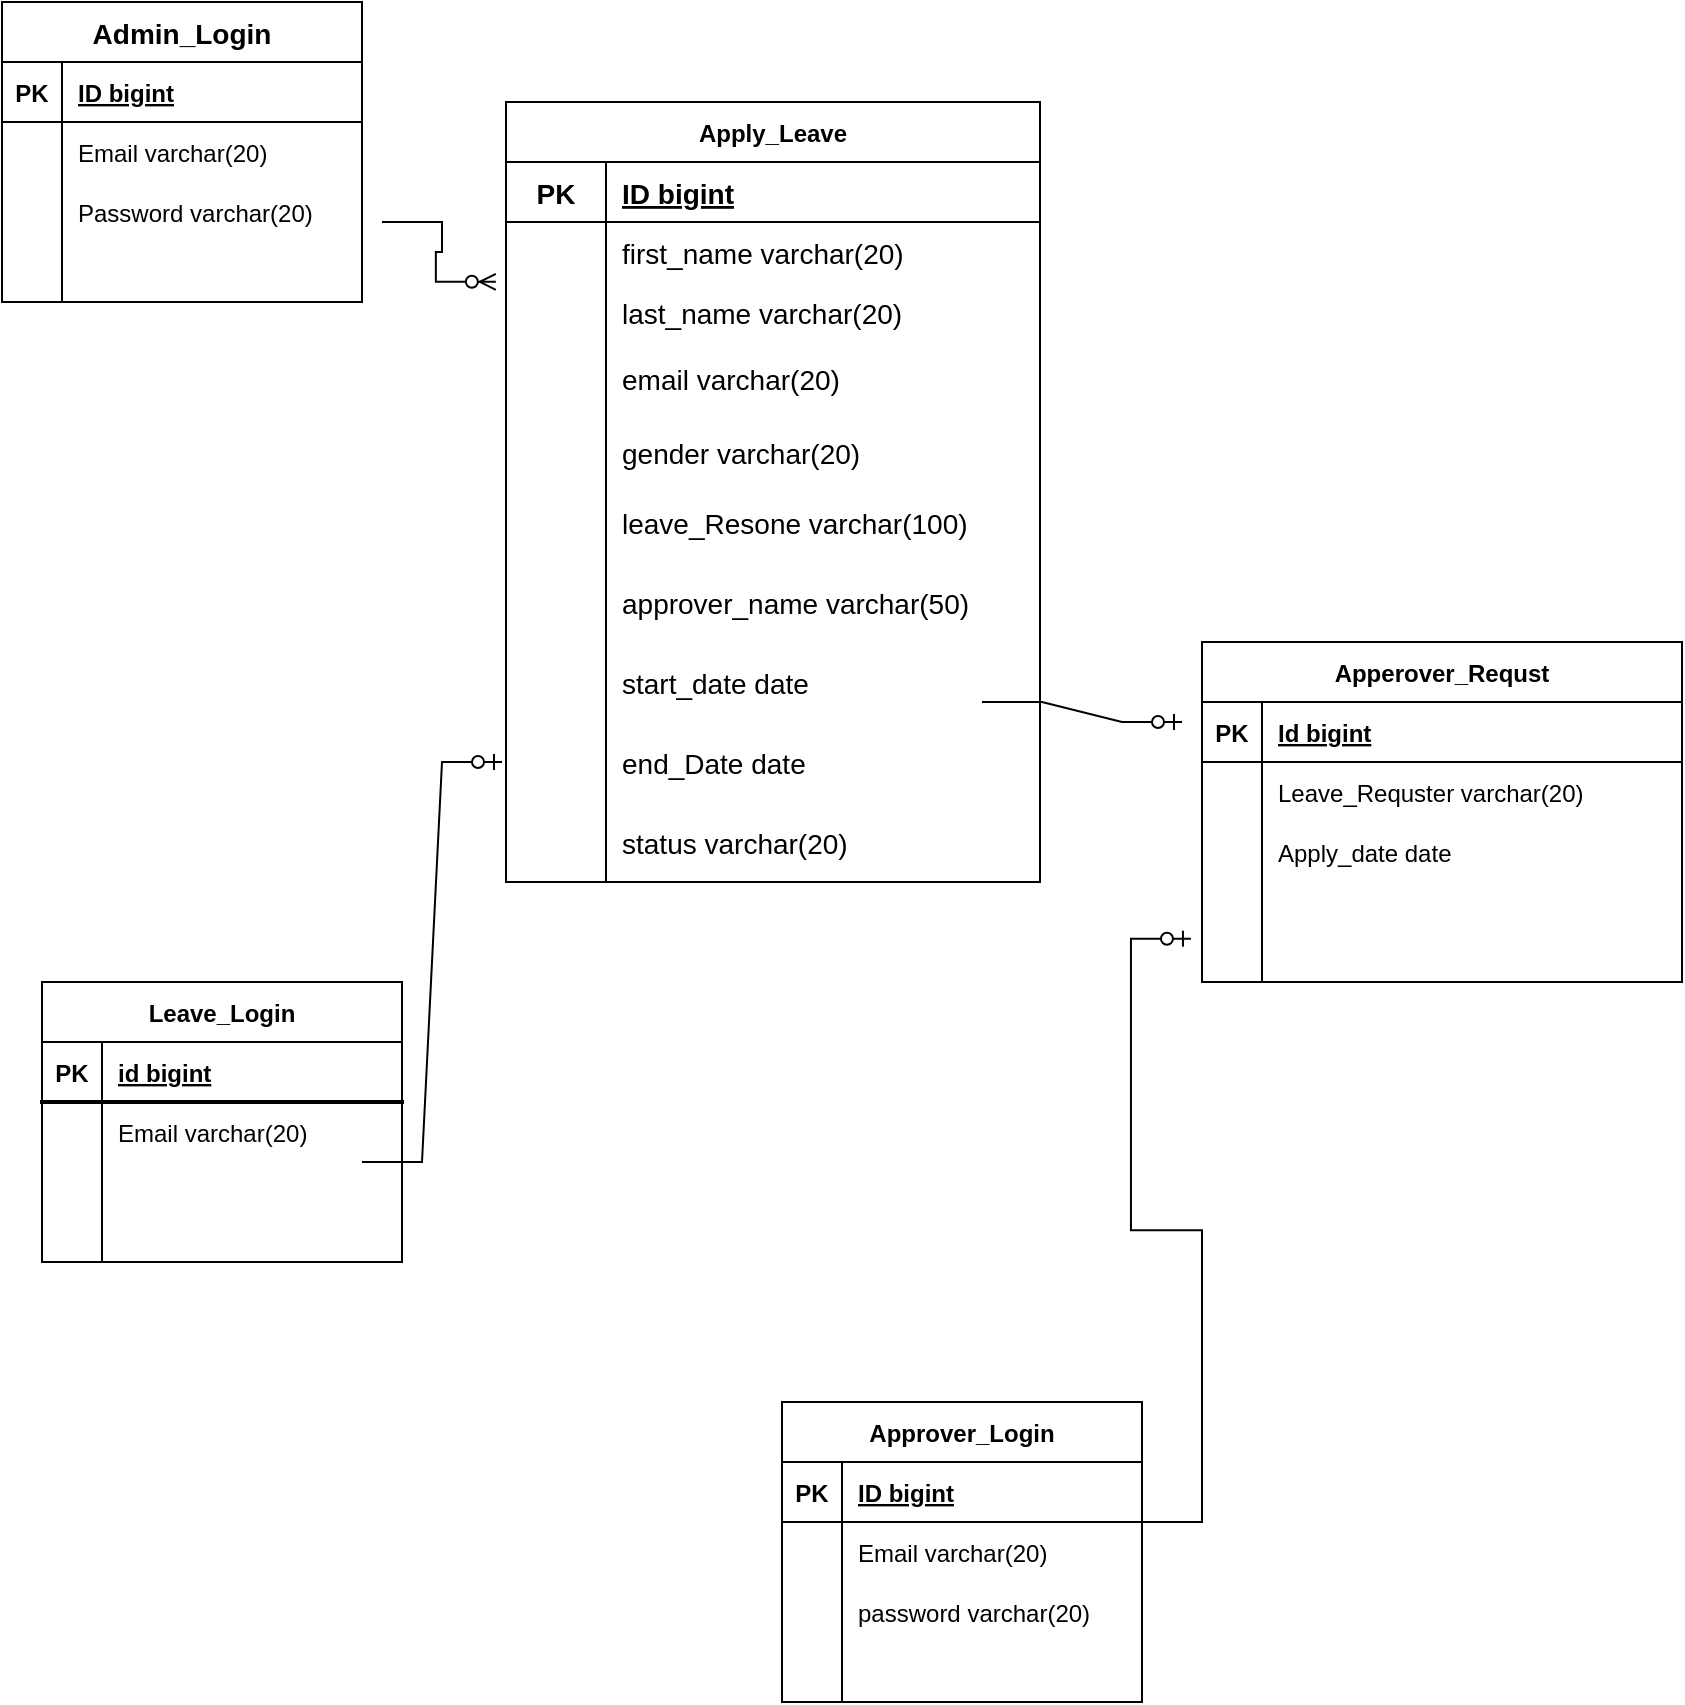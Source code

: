 <mxfile version="17.5.0" type="github">
  <diagram id="R2lEEEUBdFMjLlhIrx00" name="Page-1">
    <mxGraphModel dx="860" dy="558" grid="1" gridSize="10" guides="1" tooltips="1" connect="1" arrows="1" fold="1" page="1" pageScale="1" pageWidth="850" pageHeight="1100" math="0" shadow="0" extFonts="Permanent Marker^https://fonts.googleapis.com/css?family=Permanent+Marker">
      <root>
        <mxCell id="0" />
        <mxCell id="1" parent="0" />
        <mxCell id="yrxgqZeItxfEpFc_CN-Y-8" value="Admin_Login" style="shape=table;startSize=30;container=1;collapsible=1;childLayout=tableLayout;fixedRows=1;rowLines=0;fontStyle=1;align=center;resizeLast=1;labelBorderColor=none;fontSize=14;" vertex="1" parent="1">
          <mxGeometry x="40" y="40" width="180" height="150" as="geometry" />
        </mxCell>
        <mxCell id="yrxgqZeItxfEpFc_CN-Y-9" value="" style="shape=tableRow;horizontal=0;startSize=0;swimlaneHead=0;swimlaneBody=0;fillColor=none;collapsible=0;dropTarget=0;points=[[0,0.5],[1,0.5]];portConstraint=eastwest;top=0;left=0;right=0;bottom=1;labelBorderColor=none;" vertex="1" parent="yrxgqZeItxfEpFc_CN-Y-8">
          <mxGeometry y="30" width="180" height="30" as="geometry" />
        </mxCell>
        <mxCell id="yrxgqZeItxfEpFc_CN-Y-10" value="PK" style="shape=partialRectangle;connectable=0;fillColor=none;top=0;left=0;bottom=0;right=0;fontStyle=1;overflow=hidden;labelBorderColor=none;" vertex="1" parent="yrxgqZeItxfEpFc_CN-Y-9">
          <mxGeometry width="30" height="30" as="geometry">
            <mxRectangle width="30" height="30" as="alternateBounds" />
          </mxGeometry>
        </mxCell>
        <mxCell id="yrxgqZeItxfEpFc_CN-Y-11" value="ID bigint" style="shape=partialRectangle;connectable=0;fillColor=none;top=0;left=0;bottom=0;right=0;align=left;spacingLeft=6;fontStyle=5;overflow=hidden;labelBorderColor=none;" vertex="1" parent="yrxgqZeItxfEpFc_CN-Y-9">
          <mxGeometry x="30" width="150" height="30" as="geometry">
            <mxRectangle width="150" height="30" as="alternateBounds" />
          </mxGeometry>
        </mxCell>
        <mxCell id="yrxgqZeItxfEpFc_CN-Y-12" value="" style="shape=tableRow;horizontal=0;startSize=0;swimlaneHead=0;swimlaneBody=0;fillColor=none;collapsible=0;dropTarget=0;points=[[0,0.5],[1,0.5]];portConstraint=eastwest;top=0;left=0;right=0;bottom=0;labelBorderColor=none;" vertex="1" parent="yrxgqZeItxfEpFc_CN-Y-8">
          <mxGeometry y="60" width="180" height="30" as="geometry" />
        </mxCell>
        <mxCell id="yrxgqZeItxfEpFc_CN-Y-13" value="" style="shape=partialRectangle;connectable=0;fillColor=none;top=0;left=0;bottom=0;right=0;editable=1;overflow=hidden;labelBorderColor=none;" vertex="1" parent="yrxgqZeItxfEpFc_CN-Y-12">
          <mxGeometry width="30" height="30" as="geometry">
            <mxRectangle width="30" height="30" as="alternateBounds" />
          </mxGeometry>
        </mxCell>
        <mxCell id="yrxgqZeItxfEpFc_CN-Y-14" value="Email varchar(20)" style="shape=partialRectangle;connectable=0;fillColor=none;top=0;left=0;bottom=0;right=0;align=left;spacingLeft=6;overflow=hidden;labelBorderColor=none;" vertex="1" parent="yrxgqZeItxfEpFc_CN-Y-12">
          <mxGeometry x="30" width="150" height="30" as="geometry">
            <mxRectangle width="150" height="30" as="alternateBounds" />
          </mxGeometry>
        </mxCell>
        <mxCell id="yrxgqZeItxfEpFc_CN-Y-15" value="" style="shape=tableRow;horizontal=0;startSize=0;swimlaneHead=0;swimlaneBody=0;fillColor=none;collapsible=0;dropTarget=0;points=[[0,0.5],[1,0.5]];portConstraint=eastwest;top=0;left=0;right=0;bottom=0;labelBorderColor=none;" vertex="1" parent="yrxgqZeItxfEpFc_CN-Y-8">
          <mxGeometry y="90" width="180" height="30" as="geometry" />
        </mxCell>
        <mxCell id="yrxgqZeItxfEpFc_CN-Y-16" value="" style="shape=partialRectangle;connectable=0;fillColor=none;top=0;left=0;bottom=0;right=0;editable=1;overflow=hidden;labelBorderColor=none;" vertex="1" parent="yrxgqZeItxfEpFc_CN-Y-15">
          <mxGeometry width="30" height="30" as="geometry">
            <mxRectangle width="30" height="30" as="alternateBounds" />
          </mxGeometry>
        </mxCell>
        <mxCell id="yrxgqZeItxfEpFc_CN-Y-17" value="Password varchar(20)" style="shape=partialRectangle;connectable=0;fillColor=none;top=0;left=0;bottom=0;right=0;align=left;spacingLeft=6;overflow=hidden;labelBorderColor=none;" vertex="1" parent="yrxgqZeItxfEpFc_CN-Y-15">
          <mxGeometry x="30" width="150" height="30" as="geometry">
            <mxRectangle width="150" height="30" as="alternateBounds" />
          </mxGeometry>
        </mxCell>
        <mxCell id="yrxgqZeItxfEpFc_CN-Y-18" value="" style="shape=tableRow;horizontal=0;startSize=0;swimlaneHead=0;swimlaneBody=0;fillColor=none;collapsible=0;dropTarget=0;points=[[0,0.5],[1,0.5]];portConstraint=eastwest;top=0;left=0;right=0;bottom=0;labelBorderColor=none;" vertex="1" parent="yrxgqZeItxfEpFc_CN-Y-8">
          <mxGeometry y="120" width="180" height="30" as="geometry" />
        </mxCell>
        <mxCell id="yrxgqZeItxfEpFc_CN-Y-19" value="" style="shape=partialRectangle;connectable=0;fillColor=none;top=0;left=0;bottom=0;right=0;editable=1;overflow=hidden;labelBorderColor=none;" vertex="1" parent="yrxgqZeItxfEpFc_CN-Y-18">
          <mxGeometry width="30" height="30" as="geometry">
            <mxRectangle width="30" height="30" as="alternateBounds" />
          </mxGeometry>
        </mxCell>
        <mxCell id="yrxgqZeItxfEpFc_CN-Y-20" value="" style="shape=partialRectangle;connectable=0;fillColor=none;top=0;left=0;bottom=0;right=0;align=left;spacingLeft=6;overflow=hidden;labelBorderColor=none;" vertex="1" parent="yrxgqZeItxfEpFc_CN-Y-18">
          <mxGeometry x="30" width="150" height="30" as="geometry">
            <mxRectangle width="150" height="30" as="alternateBounds" />
          </mxGeometry>
        </mxCell>
        <mxCell id="yrxgqZeItxfEpFc_CN-Y-21" value="Apply_Leave" style="shape=table;startSize=30;container=1;collapsible=1;childLayout=tableLayout;fixedRows=1;rowLines=0;fontStyle=1;align=center;resizeLast=1;labelBorderColor=none;fontSize=12;fillColor=none;" vertex="1" parent="1">
          <mxGeometry x="292" y="90" width="267" height="390" as="geometry" />
        </mxCell>
        <mxCell id="yrxgqZeItxfEpFc_CN-Y-22" value="" style="shape=tableRow;horizontal=0;startSize=0;swimlaneHead=0;swimlaneBody=0;fillColor=none;collapsible=0;dropTarget=0;points=[[0,0.5],[1,0.5]];portConstraint=eastwest;top=0;left=0;right=0;bottom=1;labelBorderColor=none;fontSize=14;" vertex="1" parent="yrxgqZeItxfEpFc_CN-Y-21">
          <mxGeometry y="30" width="267" height="30" as="geometry" />
        </mxCell>
        <mxCell id="yrxgqZeItxfEpFc_CN-Y-23" value="PK" style="shape=partialRectangle;connectable=0;fillColor=none;top=0;left=0;bottom=0;right=0;fontStyle=1;overflow=hidden;labelBorderColor=none;fontSize=14;" vertex="1" parent="yrxgqZeItxfEpFc_CN-Y-22">
          <mxGeometry width="50" height="30" as="geometry">
            <mxRectangle width="50" height="30" as="alternateBounds" />
          </mxGeometry>
        </mxCell>
        <mxCell id="yrxgqZeItxfEpFc_CN-Y-24" value="ID bigint" style="shape=partialRectangle;connectable=0;fillColor=none;top=0;left=0;bottom=0;right=0;align=left;spacingLeft=6;fontStyle=5;overflow=hidden;labelBorderColor=none;fontSize=14;" vertex="1" parent="yrxgqZeItxfEpFc_CN-Y-22">
          <mxGeometry x="50" width="217" height="30" as="geometry">
            <mxRectangle width="217" height="30" as="alternateBounds" />
          </mxGeometry>
        </mxCell>
        <mxCell id="yrxgqZeItxfEpFc_CN-Y-25" value="" style="shape=tableRow;horizontal=0;startSize=0;swimlaneHead=0;swimlaneBody=0;fillColor=none;collapsible=0;dropTarget=0;points=[[0,0.5],[1,0.5]];portConstraint=eastwest;top=0;left=0;right=0;bottom=0;labelBorderColor=none;fontSize=14;" vertex="1" parent="yrxgqZeItxfEpFc_CN-Y-21">
          <mxGeometry y="60" width="267" height="30" as="geometry" />
        </mxCell>
        <mxCell id="yrxgqZeItxfEpFc_CN-Y-26" value="" style="shape=partialRectangle;connectable=0;fillColor=none;top=0;left=0;bottom=0;right=0;editable=1;overflow=hidden;labelBorderColor=none;fontSize=14;" vertex="1" parent="yrxgqZeItxfEpFc_CN-Y-25">
          <mxGeometry width="50" height="30" as="geometry">
            <mxRectangle width="50" height="30" as="alternateBounds" />
          </mxGeometry>
        </mxCell>
        <mxCell id="yrxgqZeItxfEpFc_CN-Y-27" value="first_name varchar(20)" style="shape=partialRectangle;connectable=0;fillColor=none;top=0;left=0;bottom=0;right=0;align=left;spacingLeft=6;overflow=hidden;labelBorderColor=none;fontSize=14;" vertex="1" parent="yrxgqZeItxfEpFc_CN-Y-25">
          <mxGeometry x="50" width="217" height="30" as="geometry">
            <mxRectangle width="217" height="30" as="alternateBounds" />
          </mxGeometry>
        </mxCell>
        <mxCell id="yrxgqZeItxfEpFc_CN-Y-28" value="" style="shape=tableRow;horizontal=0;startSize=0;swimlaneHead=0;swimlaneBody=0;fillColor=none;collapsible=0;dropTarget=0;points=[[0,0.5],[1,0.5]];portConstraint=eastwest;top=0;left=0;right=0;bottom=0;labelBorderColor=none;fontSize=14;" vertex="1" parent="yrxgqZeItxfEpFc_CN-Y-21">
          <mxGeometry y="90" width="267" height="30" as="geometry" />
        </mxCell>
        <mxCell id="yrxgqZeItxfEpFc_CN-Y-29" value="" style="shape=partialRectangle;connectable=0;fillColor=none;top=0;left=0;bottom=0;right=0;editable=1;overflow=hidden;labelBorderColor=none;fontSize=14;" vertex="1" parent="yrxgqZeItxfEpFc_CN-Y-28">
          <mxGeometry width="50" height="30" as="geometry">
            <mxRectangle width="50" height="30" as="alternateBounds" />
          </mxGeometry>
        </mxCell>
        <mxCell id="yrxgqZeItxfEpFc_CN-Y-30" value="last_name varchar(20)" style="shape=partialRectangle;connectable=0;fillColor=none;top=0;left=0;bottom=0;right=0;align=left;spacingLeft=6;overflow=hidden;labelBorderColor=none;fontSize=14;" vertex="1" parent="yrxgqZeItxfEpFc_CN-Y-28">
          <mxGeometry x="50" width="217" height="30" as="geometry">
            <mxRectangle width="217" height="30" as="alternateBounds" />
          </mxGeometry>
        </mxCell>
        <mxCell id="yrxgqZeItxfEpFc_CN-Y-31" value="" style="shape=tableRow;horizontal=0;startSize=0;swimlaneHead=0;swimlaneBody=0;fillColor=none;collapsible=0;dropTarget=0;points=[[0,0.5],[1,0.5]];portConstraint=eastwest;top=0;left=0;right=0;bottom=0;labelBorderColor=none;fontSize=14;" vertex="1" parent="yrxgqZeItxfEpFc_CN-Y-21">
          <mxGeometry y="120" width="267" height="40" as="geometry" />
        </mxCell>
        <mxCell id="yrxgqZeItxfEpFc_CN-Y-32" value="" style="shape=partialRectangle;connectable=0;fillColor=none;top=0;left=0;bottom=0;right=0;editable=1;overflow=hidden;labelBorderColor=none;fontSize=14;" vertex="1" parent="yrxgqZeItxfEpFc_CN-Y-31">
          <mxGeometry width="50" height="40" as="geometry">
            <mxRectangle width="50" height="40" as="alternateBounds" />
          </mxGeometry>
        </mxCell>
        <mxCell id="yrxgqZeItxfEpFc_CN-Y-33" value="email varchar(20)&#xa;" style="shape=partialRectangle;connectable=0;fillColor=none;top=0;left=0;bottom=0;right=0;align=left;spacingLeft=6;overflow=hidden;labelBorderColor=none;fontSize=14;flipH=0;flipV=1;spacingTop=9;" vertex="1" parent="yrxgqZeItxfEpFc_CN-Y-31">
          <mxGeometry x="50" width="217" height="40" as="geometry">
            <mxRectangle width="217" height="40" as="alternateBounds" />
          </mxGeometry>
        </mxCell>
        <mxCell id="yrxgqZeItxfEpFc_CN-Y-62" value="" style="shape=tableRow;horizontal=0;startSize=0;swimlaneHead=0;swimlaneBody=0;fillColor=none;collapsible=0;dropTarget=0;points=[[0,0.5],[1,0.5]];portConstraint=eastwest;top=0;left=0;right=0;bottom=0;labelBorderColor=none;fontSize=14;" vertex="1" parent="yrxgqZeItxfEpFc_CN-Y-21">
          <mxGeometry y="160" width="267" height="30" as="geometry" />
        </mxCell>
        <mxCell id="yrxgqZeItxfEpFc_CN-Y-63" value="" style="shape=partialRectangle;connectable=0;fillColor=none;top=0;left=0;bottom=0;right=0;editable=1;overflow=hidden;labelBorderColor=none;fontSize=14;" vertex="1" parent="yrxgqZeItxfEpFc_CN-Y-62">
          <mxGeometry width="50" height="30" as="geometry">
            <mxRectangle width="50" height="30" as="alternateBounds" />
          </mxGeometry>
        </mxCell>
        <mxCell id="yrxgqZeItxfEpFc_CN-Y-64" value="gender varchar(20)" style="shape=partialRectangle;connectable=0;fillColor=none;top=0;left=0;bottom=0;right=0;align=left;spacingLeft=6;overflow=hidden;labelBorderColor=none;fontSize=14;flipH=0;flipV=1;" vertex="1" parent="yrxgqZeItxfEpFc_CN-Y-62">
          <mxGeometry x="50" width="217" height="30" as="geometry">
            <mxRectangle width="217" height="30" as="alternateBounds" />
          </mxGeometry>
        </mxCell>
        <mxCell id="yrxgqZeItxfEpFc_CN-Y-65" value="" style="shape=tableRow;horizontal=0;startSize=0;swimlaneHead=0;swimlaneBody=0;fillColor=none;collapsible=0;dropTarget=0;points=[[0,0.5],[1,0.5]];portConstraint=eastwest;top=0;left=0;right=0;bottom=0;labelBorderColor=none;fontSize=14;" vertex="1" parent="yrxgqZeItxfEpFc_CN-Y-21">
          <mxGeometry y="190" width="267" height="40" as="geometry" />
        </mxCell>
        <mxCell id="yrxgqZeItxfEpFc_CN-Y-66" value="" style="shape=partialRectangle;connectable=0;fillColor=none;top=0;left=0;bottom=0;right=0;editable=1;overflow=hidden;labelBorderColor=none;fontSize=14;" vertex="1" parent="yrxgqZeItxfEpFc_CN-Y-65">
          <mxGeometry width="50" height="40" as="geometry">
            <mxRectangle width="50" height="40" as="alternateBounds" />
          </mxGeometry>
        </mxCell>
        <mxCell id="yrxgqZeItxfEpFc_CN-Y-67" value="leave_Resone varchar(100)" style="shape=partialRectangle;connectable=0;fillColor=none;top=0;left=0;bottom=0;right=0;align=left;spacingLeft=6;overflow=hidden;labelBorderColor=none;fontSize=14;flipH=0;flipV=1;" vertex="1" parent="yrxgqZeItxfEpFc_CN-Y-65">
          <mxGeometry x="50" width="217" height="40" as="geometry">
            <mxRectangle width="217" height="40" as="alternateBounds" />
          </mxGeometry>
        </mxCell>
        <mxCell id="yrxgqZeItxfEpFc_CN-Y-68" value="" style="shape=tableRow;horizontal=0;startSize=0;swimlaneHead=0;swimlaneBody=0;fillColor=none;collapsible=0;dropTarget=0;points=[[0,0.5],[1,0.5]];portConstraint=eastwest;top=0;left=0;right=0;bottom=0;labelBorderColor=none;fontSize=14;" vertex="1" parent="yrxgqZeItxfEpFc_CN-Y-21">
          <mxGeometry y="230" width="267" height="40" as="geometry" />
        </mxCell>
        <mxCell id="yrxgqZeItxfEpFc_CN-Y-69" value="" style="shape=partialRectangle;connectable=0;fillColor=none;top=0;left=0;bottom=0;right=0;editable=1;overflow=hidden;labelBorderColor=none;fontSize=14;" vertex="1" parent="yrxgqZeItxfEpFc_CN-Y-68">
          <mxGeometry width="50" height="40" as="geometry">
            <mxRectangle width="50" height="40" as="alternateBounds" />
          </mxGeometry>
        </mxCell>
        <mxCell id="yrxgqZeItxfEpFc_CN-Y-70" value="approver_name varchar(50)" style="shape=partialRectangle;connectable=0;fillColor=none;top=0;left=0;bottom=0;right=0;align=left;spacingLeft=6;overflow=hidden;labelBorderColor=none;fontSize=14;flipH=0;flipV=1;" vertex="1" parent="yrxgqZeItxfEpFc_CN-Y-68">
          <mxGeometry x="50" width="217" height="40" as="geometry">
            <mxRectangle width="217" height="40" as="alternateBounds" />
          </mxGeometry>
        </mxCell>
        <mxCell id="yrxgqZeItxfEpFc_CN-Y-71" value="" style="shape=tableRow;horizontal=0;startSize=0;swimlaneHead=0;swimlaneBody=0;fillColor=none;collapsible=0;dropTarget=0;points=[[0,0.5],[1,0.5]];portConstraint=eastwest;top=0;left=0;right=0;bottom=0;labelBorderColor=none;fontSize=14;" vertex="1" parent="yrxgqZeItxfEpFc_CN-Y-21">
          <mxGeometry y="270" width="267" height="40" as="geometry" />
        </mxCell>
        <mxCell id="yrxgqZeItxfEpFc_CN-Y-72" value="" style="shape=partialRectangle;connectable=0;fillColor=none;top=0;left=0;bottom=0;right=0;editable=1;overflow=hidden;labelBorderColor=none;fontSize=14;" vertex="1" parent="yrxgqZeItxfEpFc_CN-Y-71">
          <mxGeometry width="50" height="40" as="geometry">
            <mxRectangle width="50" height="40" as="alternateBounds" />
          </mxGeometry>
        </mxCell>
        <mxCell id="yrxgqZeItxfEpFc_CN-Y-73" value=" start_date date" style="shape=partialRectangle;connectable=0;fillColor=none;top=0;left=0;bottom=0;right=0;align=left;spacingLeft=6;overflow=hidden;labelBorderColor=none;fontSize=14;flipH=0;flipV=1;" vertex="1" parent="yrxgqZeItxfEpFc_CN-Y-71">
          <mxGeometry x="50" width="217" height="40" as="geometry">
            <mxRectangle width="217" height="40" as="alternateBounds" />
          </mxGeometry>
        </mxCell>
        <mxCell id="yrxgqZeItxfEpFc_CN-Y-74" value="" style="shape=tableRow;horizontal=0;startSize=0;swimlaneHead=0;swimlaneBody=0;fillColor=none;collapsible=0;dropTarget=0;points=[[0,0.5],[1,0.5]];portConstraint=eastwest;top=0;left=0;right=0;bottom=0;labelBorderColor=none;fontSize=14;" vertex="1" parent="yrxgqZeItxfEpFc_CN-Y-21">
          <mxGeometry y="310" width="267" height="40" as="geometry" />
        </mxCell>
        <mxCell id="yrxgqZeItxfEpFc_CN-Y-75" value="" style="shape=partialRectangle;connectable=0;fillColor=none;top=0;left=0;bottom=0;right=0;editable=1;overflow=hidden;labelBorderColor=none;fontSize=14;" vertex="1" parent="yrxgqZeItxfEpFc_CN-Y-74">
          <mxGeometry width="50" height="40" as="geometry">
            <mxRectangle width="50" height="40" as="alternateBounds" />
          </mxGeometry>
        </mxCell>
        <mxCell id="yrxgqZeItxfEpFc_CN-Y-76" value="end_Date date" style="shape=partialRectangle;connectable=0;fillColor=none;top=0;left=0;bottom=0;right=0;align=left;spacingLeft=6;overflow=hidden;labelBorderColor=none;fontSize=14;flipH=0;flipV=1;" vertex="1" parent="yrxgqZeItxfEpFc_CN-Y-74">
          <mxGeometry x="50" width="217" height="40" as="geometry">
            <mxRectangle width="217" height="40" as="alternateBounds" />
          </mxGeometry>
        </mxCell>
        <mxCell id="yrxgqZeItxfEpFc_CN-Y-77" value="" style="shape=tableRow;horizontal=0;startSize=0;swimlaneHead=0;swimlaneBody=0;fillColor=none;collapsible=0;dropTarget=0;points=[[0,0.5],[1,0.5]];portConstraint=eastwest;top=0;left=0;right=0;bottom=0;labelBorderColor=none;fontSize=14;" vertex="1" parent="yrxgqZeItxfEpFc_CN-Y-21">
          <mxGeometry y="350" width="267" height="40" as="geometry" />
        </mxCell>
        <mxCell id="yrxgqZeItxfEpFc_CN-Y-78" value="" style="shape=partialRectangle;connectable=0;fillColor=none;top=0;left=0;bottom=0;right=0;editable=1;overflow=hidden;labelBorderColor=none;fontSize=14;" vertex="1" parent="yrxgqZeItxfEpFc_CN-Y-77">
          <mxGeometry width="50" height="40" as="geometry">
            <mxRectangle width="50" height="40" as="alternateBounds" />
          </mxGeometry>
        </mxCell>
        <mxCell id="yrxgqZeItxfEpFc_CN-Y-79" value="status varchar(20)" style="shape=partialRectangle;connectable=0;fillColor=none;top=0;left=0;bottom=0;right=0;align=left;spacingLeft=6;overflow=hidden;labelBorderColor=none;fontSize=14;flipH=0;flipV=1;" vertex="1" parent="yrxgqZeItxfEpFc_CN-Y-77">
          <mxGeometry x="50" width="217" height="40" as="geometry">
            <mxRectangle width="217" height="40" as="alternateBounds" />
          </mxGeometry>
        </mxCell>
        <mxCell id="yrxgqZeItxfEpFc_CN-Y-40" value="" style="edgeStyle=entityRelationEdgeStyle;fontSize=12;html=1;endArrow=ERzeroToMany;endFill=1;rounded=0;entryX=-0.019;entryY=-0.003;entryDx=0;entryDy=0;entryPerimeter=0;" edge="1" parent="1" target="yrxgqZeItxfEpFc_CN-Y-28">
          <mxGeometry width="100" height="100" relative="1" as="geometry">
            <mxPoint x="230" y="150" as="sourcePoint" />
            <mxPoint x="330" y="50" as="targetPoint" />
          </mxGeometry>
        </mxCell>
        <mxCell id="yrxgqZeItxfEpFc_CN-Y-42" value="" style="shape=tableRow;horizontal=0;startSize=0;swimlaneHead=0;swimlaneBody=0;fillColor=none;collapsible=0;dropTarget=0;points=[[0,0.5],[1,0.5]];portConstraint=eastwest;top=0;left=0;right=0;bottom=0;labelBorderColor=none;fontSize=14;" vertex="1" parent="1">
          <mxGeometry x="380" y="210" width="203" height="30" as="geometry" />
        </mxCell>
        <mxCell id="yrxgqZeItxfEpFc_CN-Y-43" value="" style="shape=partialRectangle;connectable=0;fillColor=none;top=0;left=0;bottom=0;right=0;editable=1;overflow=hidden;labelBorderColor=none;fontSize=14;" vertex="1" parent="yrxgqZeItxfEpFc_CN-Y-42">
          <mxGeometry width="30" height="30" as="geometry">
            <mxRectangle width="30" height="30" as="alternateBounds" />
          </mxGeometry>
        </mxCell>
        <mxCell id="yrxgqZeItxfEpFc_CN-Y-80" value="Leave_Login" style="shape=table;startSize=30;container=1;collapsible=1;childLayout=tableLayout;fixedRows=1;rowLines=0;fontStyle=1;align=center;resizeLast=1;labelBorderColor=none;fontSize=12;strokeWidth=1;fillColor=none;" vertex="1" parent="1">
          <mxGeometry x="60" y="530" width="180" height="140" as="geometry" />
        </mxCell>
        <mxCell id="yrxgqZeItxfEpFc_CN-Y-81" value="" style="shape=tableRow;horizontal=0;startSize=0;swimlaneHead=0;swimlaneBody=0;fillColor=none;collapsible=0;dropTarget=0;points=[[0,0.5],[1,0.5]];portConstraint=eastwest;top=0;left=0;right=0;bottom=1;labelBorderColor=none;fontSize=12;strokeWidth=2;" vertex="1" parent="yrxgqZeItxfEpFc_CN-Y-80">
          <mxGeometry y="30" width="180" height="30" as="geometry" />
        </mxCell>
        <mxCell id="yrxgqZeItxfEpFc_CN-Y-82" value="PK" style="shape=partialRectangle;connectable=0;fillColor=none;top=0;left=0;bottom=0;right=0;fontStyle=1;overflow=hidden;labelBorderColor=none;fontSize=12;strokeWidth=2;" vertex="1" parent="yrxgqZeItxfEpFc_CN-Y-81">
          <mxGeometry width="30" height="30" as="geometry">
            <mxRectangle width="30" height="30" as="alternateBounds" />
          </mxGeometry>
        </mxCell>
        <mxCell id="yrxgqZeItxfEpFc_CN-Y-83" value="id bigint" style="shape=partialRectangle;connectable=0;fillColor=none;top=0;left=0;bottom=0;right=0;align=left;spacingLeft=6;fontStyle=5;overflow=hidden;labelBorderColor=none;fontSize=12;strokeWidth=2;" vertex="1" parent="yrxgqZeItxfEpFc_CN-Y-81">
          <mxGeometry x="30" width="150" height="30" as="geometry">
            <mxRectangle width="150" height="30" as="alternateBounds" />
          </mxGeometry>
        </mxCell>
        <mxCell id="yrxgqZeItxfEpFc_CN-Y-84" value="" style="shape=tableRow;horizontal=0;startSize=0;swimlaneHead=0;swimlaneBody=0;fillColor=none;collapsible=0;dropTarget=0;points=[[0,0.5],[1,0.5]];portConstraint=eastwest;top=0;left=0;right=0;bottom=0;labelBorderColor=none;fontSize=12;strokeWidth=2;" vertex="1" parent="yrxgqZeItxfEpFc_CN-Y-80">
          <mxGeometry y="60" width="180" height="30" as="geometry" />
        </mxCell>
        <mxCell id="yrxgqZeItxfEpFc_CN-Y-85" value="" style="shape=partialRectangle;connectable=0;fillColor=none;top=0;left=0;bottom=0;right=0;editable=1;overflow=hidden;labelBorderColor=none;fontSize=12;strokeWidth=2;" vertex="1" parent="yrxgqZeItxfEpFc_CN-Y-84">
          <mxGeometry width="30" height="30" as="geometry">
            <mxRectangle width="30" height="30" as="alternateBounds" />
          </mxGeometry>
        </mxCell>
        <mxCell id="yrxgqZeItxfEpFc_CN-Y-86" value="Email varchar(20)" style="shape=partialRectangle;connectable=0;fillColor=none;top=0;left=0;bottom=0;right=0;align=left;spacingLeft=6;overflow=hidden;labelBorderColor=none;fontSize=12;strokeWidth=2;" vertex="1" parent="yrxgqZeItxfEpFc_CN-Y-84">
          <mxGeometry x="30" width="150" height="30" as="geometry">
            <mxRectangle width="150" height="30" as="alternateBounds" />
          </mxGeometry>
        </mxCell>
        <mxCell id="yrxgqZeItxfEpFc_CN-Y-87" value="" style="shape=tableRow;horizontal=0;startSize=0;swimlaneHead=0;swimlaneBody=0;fillColor=none;collapsible=0;dropTarget=0;points=[[0,0.5],[1,0.5]];portConstraint=eastwest;top=0;left=0;right=0;bottom=0;labelBorderColor=none;fontSize=12;strokeWidth=2;" vertex="1" parent="yrxgqZeItxfEpFc_CN-Y-80">
          <mxGeometry y="90" width="180" height="30" as="geometry" />
        </mxCell>
        <mxCell id="yrxgqZeItxfEpFc_CN-Y-88" value="" style="shape=partialRectangle;connectable=0;fillColor=none;top=0;left=0;bottom=0;right=0;editable=1;overflow=hidden;labelBorderColor=none;fontSize=12;strokeWidth=2;" vertex="1" parent="yrxgqZeItxfEpFc_CN-Y-87">
          <mxGeometry width="30" height="30" as="geometry">
            <mxRectangle width="30" height="30" as="alternateBounds" />
          </mxGeometry>
        </mxCell>
        <mxCell id="yrxgqZeItxfEpFc_CN-Y-89" value="" style="shape=partialRectangle;connectable=0;fillColor=none;top=0;left=0;bottom=0;right=0;align=left;spacingLeft=6;overflow=hidden;labelBorderColor=none;fontSize=12;strokeWidth=2;" vertex="1" parent="yrxgqZeItxfEpFc_CN-Y-87">
          <mxGeometry x="30" width="150" height="30" as="geometry">
            <mxRectangle width="150" height="30" as="alternateBounds" />
          </mxGeometry>
        </mxCell>
        <mxCell id="yrxgqZeItxfEpFc_CN-Y-90" value="" style="shape=tableRow;horizontal=0;startSize=0;swimlaneHead=0;swimlaneBody=0;fillColor=none;collapsible=0;dropTarget=0;points=[[0,0.5],[1,0.5]];portConstraint=eastwest;top=0;left=0;right=0;bottom=0;labelBorderColor=none;fontSize=12;strokeWidth=2;" vertex="1" parent="yrxgqZeItxfEpFc_CN-Y-80">
          <mxGeometry y="120" width="180" height="20" as="geometry" />
        </mxCell>
        <mxCell id="yrxgqZeItxfEpFc_CN-Y-91" value="" style="shape=partialRectangle;connectable=0;fillColor=none;top=0;left=0;bottom=0;right=0;editable=1;overflow=hidden;labelBorderColor=none;fontSize=12;strokeWidth=2;" vertex="1" parent="yrxgqZeItxfEpFc_CN-Y-90">
          <mxGeometry width="30" height="20" as="geometry">
            <mxRectangle width="30" height="20" as="alternateBounds" />
          </mxGeometry>
        </mxCell>
        <mxCell id="yrxgqZeItxfEpFc_CN-Y-92" value="" style="shape=partialRectangle;connectable=0;fillColor=none;top=0;left=0;bottom=0;right=0;align=left;spacingLeft=6;overflow=hidden;labelBorderColor=none;fontSize=12;strokeWidth=2;" vertex="1" parent="yrxgqZeItxfEpFc_CN-Y-90">
          <mxGeometry x="30" width="150" height="20" as="geometry">
            <mxRectangle width="150" height="20" as="alternateBounds" />
          </mxGeometry>
        </mxCell>
        <mxCell id="yrxgqZeItxfEpFc_CN-Y-94" value="Apperover_Requst" style="shape=table;startSize=30;container=1;collapsible=1;childLayout=tableLayout;fixedRows=1;rowLines=0;fontStyle=1;align=center;resizeLast=1;labelBorderColor=none;fontSize=12;strokeWidth=1;fillColor=none;" vertex="1" parent="1">
          <mxGeometry x="640" y="360" width="240" height="170" as="geometry" />
        </mxCell>
        <mxCell id="yrxgqZeItxfEpFc_CN-Y-95" value="" style="shape=tableRow;horizontal=0;startSize=0;swimlaneHead=0;swimlaneBody=0;fillColor=none;collapsible=0;dropTarget=0;points=[[0,0.5],[1,0.5]];portConstraint=eastwest;top=0;left=0;right=0;bottom=1;labelBorderColor=none;fontSize=12;strokeWidth=1;" vertex="1" parent="yrxgqZeItxfEpFc_CN-Y-94">
          <mxGeometry y="30" width="240" height="30" as="geometry" />
        </mxCell>
        <mxCell id="yrxgqZeItxfEpFc_CN-Y-96" value="PK" style="shape=partialRectangle;connectable=0;fillColor=none;top=0;left=0;bottom=0;right=0;fontStyle=1;overflow=hidden;labelBorderColor=none;fontSize=12;strokeWidth=1;" vertex="1" parent="yrxgqZeItxfEpFc_CN-Y-95">
          <mxGeometry width="30" height="30" as="geometry">
            <mxRectangle width="30" height="30" as="alternateBounds" />
          </mxGeometry>
        </mxCell>
        <mxCell id="yrxgqZeItxfEpFc_CN-Y-97" value="Id bigint" style="shape=partialRectangle;connectable=0;fillColor=none;top=0;left=0;bottom=0;right=0;align=left;spacingLeft=6;fontStyle=5;overflow=hidden;labelBorderColor=none;fontSize=12;strokeWidth=1;" vertex="1" parent="yrxgqZeItxfEpFc_CN-Y-95">
          <mxGeometry x="30" width="210" height="30" as="geometry">
            <mxRectangle width="210" height="30" as="alternateBounds" />
          </mxGeometry>
        </mxCell>
        <mxCell id="yrxgqZeItxfEpFc_CN-Y-98" value="" style="shape=tableRow;horizontal=0;startSize=0;swimlaneHead=0;swimlaneBody=0;fillColor=none;collapsible=0;dropTarget=0;points=[[0,0.5],[1,0.5]];portConstraint=eastwest;top=0;left=0;right=0;bottom=0;labelBorderColor=none;fontSize=12;strokeWidth=1;" vertex="1" parent="yrxgqZeItxfEpFc_CN-Y-94">
          <mxGeometry y="60" width="240" height="30" as="geometry" />
        </mxCell>
        <mxCell id="yrxgqZeItxfEpFc_CN-Y-99" value="" style="shape=partialRectangle;connectable=0;fillColor=none;top=0;left=0;bottom=0;right=0;editable=1;overflow=hidden;labelBorderColor=none;fontSize=12;strokeWidth=1;" vertex="1" parent="yrxgqZeItxfEpFc_CN-Y-98">
          <mxGeometry width="30" height="30" as="geometry">
            <mxRectangle width="30" height="30" as="alternateBounds" />
          </mxGeometry>
        </mxCell>
        <mxCell id="yrxgqZeItxfEpFc_CN-Y-100" value="Leave_Requster varchar(20) " style="shape=partialRectangle;connectable=0;fillColor=none;top=0;left=0;bottom=0;right=0;align=left;spacingLeft=6;overflow=hidden;labelBorderColor=none;fontSize=12;strokeWidth=1;" vertex="1" parent="yrxgqZeItxfEpFc_CN-Y-98">
          <mxGeometry x="30" width="210" height="30" as="geometry">
            <mxRectangle width="210" height="30" as="alternateBounds" />
          </mxGeometry>
        </mxCell>
        <mxCell id="yrxgqZeItxfEpFc_CN-Y-107" value="" style="shape=tableRow;horizontal=0;startSize=0;swimlaneHead=0;swimlaneBody=0;fillColor=none;collapsible=0;dropTarget=0;points=[[0,0.5],[1,0.5]];portConstraint=eastwest;top=0;left=0;right=0;bottom=0;labelBorderColor=none;fontSize=12;strokeWidth=1;" vertex="1" parent="yrxgqZeItxfEpFc_CN-Y-94">
          <mxGeometry y="90" width="240" height="30" as="geometry" />
        </mxCell>
        <mxCell id="yrxgqZeItxfEpFc_CN-Y-108" value="" style="shape=partialRectangle;connectable=0;fillColor=none;top=0;left=0;bottom=0;right=0;editable=1;overflow=hidden;labelBorderColor=none;fontSize=12;strokeWidth=1;" vertex="1" parent="yrxgqZeItxfEpFc_CN-Y-107">
          <mxGeometry width="30" height="30" as="geometry">
            <mxRectangle width="30" height="30" as="alternateBounds" />
          </mxGeometry>
        </mxCell>
        <mxCell id="yrxgqZeItxfEpFc_CN-Y-109" value="Apply_date date" style="shape=partialRectangle;connectable=0;fillColor=none;top=0;left=0;bottom=0;right=0;align=left;spacingLeft=6;overflow=hidden;labelBorderColor=none;fontSize=12;strokeWidth=1;" vertex="1" parent="yrxgqZeItxfEpFc_CN-Y-107">
          <mxGeometry x="30" width="210" height="30" as="geometry">
            <mxRectangle width="210" height="30" as="alternateBounds" />
          </mxGeometry>
        </mxCell>
        <mxCell id="yrxgqZeItxfEpFc_CN-Y-101" value="" style="shape=tableRow;horizontal=0;startSize=0;swimlaneHead=0;swimlaneBody=0;fillColor=none;collapsible=0;dropTarget=0;points=[[0,0.5],[1,0.5]];portConstraint=eastwest;top=0;left=0;right=0;bottom=0;labelBorderColor=none;fontSize=12;strokeWidth=1;" vertex="1" parent="yrxgqZeItxfEpFc_CN-Y-94">
          <mxGeometry y="120" width="240" height="30" as="geometry" />
        </mxCell>
        <mxCell id="yrxgqZeItxfEpFc_CN-Y-102" value="" style="shape=partialRectangle;connectable=0;fillColor=none;top=0;left=0;bottom=0;right=0;editable=1;overflow=hidden;labelBorderColor=none;fontSize=12;strokeWidth=1;" vertex="1" parent="yrxgqZeItxfEpFc_CN-Y-101">
          <mxGeometry width="30" height="30" as="geometry">
            <mxRectangle width="30" height="30" as="alternateBounds" />
          </mxGeometry>
        </mxCell>
        <mxCell id="yrxgqZeItxfEpFc_CN-Y-103" value="" style="shape=partialRectangle;connectable=0;fillColor=none;top=0;left=0;bottom=0;right=0;align=left;spacingLeft=6;overflow=hidden;labelBorderColor=none;fontSize=12;strokeWidth=1;" vertex="1" parent="yrxgqZeItxfEpFc_CN-Y-101">
          <mxGeometry x="30" width="210" height="30" as="geometry">
            <mxRectangle width="210" height="30" as="alternateBounds" />
          </mxGeometry>
        </mxCell>
        <mxCell id="yrxgqZeItxfEpFc_CN-Y-104" value="" style="shape=tableRow;horizontal=0;startSize=0;swimlaneHead=0;swimlaneBody=0;fillColor=none;collapsible=0;dropTarget=0;points=[[0,0.5],[1,0.5]];portConstraint=eastwest;top=0;left=0;right=0;bottom=0;labelBorderColor=none;fontSize=12;strokeWidth=1;" vertex="1" parent="yrxgqZeItxfEpFc_CN-Y-94">
          <mxGeometry y="150" width="240" height="20" as="geometry" />
        </mxCell>
        <mxCell id="yrxgqZeItxfEpFc_CN-Y-105" value="" style="shape=partialRectangle;connectable=0;fillColor=none;top=0;left=0;bottom=0;right=0;editable=1;overflow=hidden;labelBorderColor=none;fontSize=12;strokeWidth=1;" vertex="1" parent="yrxgqZeItxfEpFc_CN-Y-104">
          <mxGeometry width="30" height="20" as="geometry">
            <mxRectangle width="30" height="20" as="alternateBounds" />
          </mxGeometry>
        </mxCell>
        <mxCell id="yrxgqZeItxfEpFc_CN-Y-106" value="" style="shape=partialRectangle;connectable=0;fillColor=none;top=0;left=0;bottom=0;right=0;align=left;spacingLeft=6;overflow=hidden;labelBorderColor=none;fontSize=12;strokeWidth=1;" vertex="1" parent="yrxgqZeItxfEpFc_CN-Y-104">
          <mxGeometry x="30" width="210" height="20" as="geometry">
            <mxRectangle width="210" height="20" as="alternateBounds" />
          </mxGeometry>
        </mxCell>
        <mxCell id="yrxgqZeItxfEpFc_CN-Y-116" value="" style="edgeStyle=entityRelationEdgeStyle;fontSize=12;html=1;endArrow=ERzeroToOne;endFill=1;rounded=0;" edge="1" parent="1">
          <mxGeometry width="100" height="100" relative="1" as="geometry">
            <mxPoint x="220" y="620" as="sourcePoint" />
            <mxPoint x="290" y="420" as="targetPoint" />
          </mxGeometry>
        </mxCell>
        <mxCell id="yrxgqZeItxfEpFc_CN-Y-117" value="" style="edgeStyle=entityRelationEdgeStyle;fontSize=12;html=1;endArrow=ERzeroToOne;endFill=1;rounded=0;" edge="1" parent="1">
          <mxGeometry width="100" height="100" relative="1" as="geometry">
            <mxPoint x="530" y="390" as="sourcePoint" />
            <mxPoint x="630" y="400" as="targetPoint" />
          </mxGeometry>
        </mxCell>
        <mxCell id="yrxgqZeItxfEpFc_CN-Y-118" value="Approver_Login" style="shape=table;startSize=30;container=1;collapsible=1;childLayout=tableLayout;fixedRows=1;rowLines=0;fontStyle=1;align=center;resizeLast=1;labelBorderColor=none;fontSize=12;strokeWidth=1;fillColor=none;" vertex="1" parent="1">
          <mxGeometry x="430" y="740" width="180" height="150" as="geometry" />
        </mxCell>
        <mxCell id="yrxgqZeItxfEpFc_CN-Y-119" value="" style="shape=tableRow;horizontal=0;startSize=0;swimlaneHead=0;swimlaneBody=0;fillColor=none;collapsible=0;dropTarget=0;points=[[0,0.5],[1,0.5]];portConstraint=eastwest;top=0;left=0;right=0;bottom=1;labelBorderColor=none;fontSize=12;strokeWidth=1;" vertex="1" parent="yrxgqZeItxfEpFc_CN-Y-118">
          <mxGeometry y="30" width="180" height="30" as="geometry" />
        </mxCell>
        <mxCell id="yrxgqZeItxfEpFc_CN-Y-120" value="PK" style="shape=partialRectangle;connectable=0;fillColor=none;top=0;left=0;bottom=0;right=0;fontStyle=1;overflow=hidden;labelBorderColor=none;fontSize=12;strokeWidth=1;" vertex="1" parent="yrxgqZeItxfEpFc_CN-Y-119">
          <mxGeometry width="30" height="30" as="geometry">
            <mxRectangle width="30" height="30" as="alternateBounds" />
          </mxGeometry>
        </mxCell>
        <mxCell id="yrxgqZeItxfEpFc_CN-Y-121" value="ID bigint" style="shape=partialRectangle;connectable=0;fillColor=none;top=0;left=0;bottom=0;right=0;align=left;spacingLeft=6;fontStyle=5;overflow=hidden;labelBorderColor=none;fontSize=12;strokeWidth=1;" vertex="1" parent="yrxgqZeItxfEpFc_CN-Y-119">
          <mxGeometry x="30" width="150" height="30" as="geometry">
            <mxRectangle width="150" height="30" as="alternateBounds" />
          </mxGeometry>
        </mxCell>
        <mxCell id="yrxgqZeItxfEpFc_CN-Y-122" value="" style="shape=tableRow;horizontal=0;startSize=0;swimlaneHead=0;swimlaneBody=0;fillColor=none;collapsible=0;dropTarget=0;points=[[0,0.5],[1,0.5]];portConstraint=eastwest;top=0;left=0;right=0;bottom=0;labelBorderColor=none;fontSize=12;strokeWidth=1;" vertex="1" parent="yrxgqZeItxfEpFc_CN-Y-118">
          <mxGeometry y="60" width="180" height="30" as="geometry" />
        </mxCell>
        <mxCell id="yrxgqZeItxfEpFc_CN-Y-123" value="" style="shape=partialRectangle;connectable=0;fillColor=none;top=0;left=0;bottom=0;right=0;editable=1;overflow=hidden;labelBorderColor=none;fontSize=12;strokeWidth=1;" vertex="1" parent="yrxgqZeItxfEpFc_CN-Y-122">
          <mxGeometry width="30" height="30" as="geometry">
            <mxRectangle width="30" height="30" as="alternateBounds" />
          </mxGeometry>
        </mxCell>
        <mxCell id="yrxgqZeItxfEpFc_CN-Y-124" value="Email varchar(20)" style="shape=partialRectangle;connectable=0;fillColor=none;top=0;left=0;bottom=0;right=0;align=left;spacingLeft=6;overflow=hidden;labelBorderColor=none;fontSize=12;strokeWidth=1;" vertex="1" parent="yrxgqZeItxfEpFc_CN-Y-122">
          <mxGeometry x="30" width="150" height="30" as="geometry">
            <mxRectangle width="150" height="30" as="alternateBounds" />
          </mxGeometry>
        </mxCell>
        <mxCell id="yrxgqZeItxfEpFc_CN-Y-125" value="" style="shape=tableRow;horizontal=0;startSize=0;swimlaneHead=0;swimlaneBody=0;fillColor=none;collapsible=0;dropTarget=0;points=[[0,0.5],[1,0.5]];portConstraint=eastwest;top=0;left=0;right=0;bottom=0;labelBorderColor=none;fontSize=12;strokeWidth=1;" vertex="1" parent="yrxgqZeItxfEpFc_CN-Y-118">
          <mxGeometry y="90" width="180" height="30" as="geometry" />
        </mxCell>
        <mxCell id="yrxgqZeItxfEpFc_CN-Y-126" value="" style="shape=partialRectangle;connectable=0;fillColor=none;top=0;left=0;bottom=0;right=0;editable=1;overflow=hidden;labelBorderColor=none;fontSize=12;strokeWidth=1;" vertex="1" parent="yrxgqZeItxfEpFc_CN-Y-125">
          <mxGeometry width="30" height="30" as="geometry">
            <mxRectangle width="30" height="30" as="alternateBounds" />
          </mxGeometry>
        </mxCell>
        <mxCell id="yrxgqZeItxfEpFc_CN-Y-127" value="password varchar(20)" style="shape=partialRectangle;connectable=0;fillColor=none;top=0;left=0;bottom=0;right=0;align=left;spacingLeft=6;overflow=hidden;labelBorderColor=none;fontSize=12;strokeWidth=1;" vertex="1" parent="yrxgqZeItxfEpFc_CN-Y-125">
          <mxGeometry x="30" width="150" height="30" as="geometry">
            <mxRectangle width="150" height="30" as="alternateBounds" />
          </mxGeometry>
        </mxCell>
        <mxCell id="yrxgqZeItxfEpFc_CN-Y-128" value="" style="shape=tableRow;horizontal=0;startSize=0;swimlaneHead=0;swimlaneBody=0;fillColor=none;collapsible=0;dropTarget=0;points=[[0,0.5],[1,0.5]];portConstraint=eastwest;top=0;left=0;right=0;bottom=0;labelBorderColor=none;fontSize=12;strokeWidth=1;" vertex="1" parent="yrxgqZeItxfEpFc_CN-Y-118">
          <mxGeometry y="120" width="180" height="30" as="geometry" />
        </mxCell>
        <mxCell id="yrxgqZeItxfEpFc_CN-Y-129" value="" style="shape=partialRectangle;connectable=0;fillColor=none;top=0;left=0;bottom=0;right=0;editable=1;overflow=hidden;labelBorderColor=none;fontSize=12;strokeWidth=1;" vertex="1" parent="yrxgqZeItxfEpFc_CN-Y-128">
          <mxGeometry width="30" height="30" as="geometry">
            <mxRectangle width="30" height="30" as="alternateBounds" />
          </mxGeometry>
        </mxCell>
        <mxCell id="yrxgqZeItxfEpFc_CN-Y-130" value="" style="shape=partialRectangle;connectable=0;fillColor=none;top=0;left=0;bottom=0;right=0;align=left;spacingLeft=6;overflow=hidden;labelBorderColor=none;fontSize=12;strokeWidth=1;" vertex="1" parent="yrxgqZeItxfEpFc_CN-Y-128">
          <mxGeometry x="30" width="150" height="30" as="geometry">
            <mxRectangle width="150" height="30" as="alternateBounds" />
          </mxGeometry>
        </mxCell>
        <mxCell id="yrxgqZeItxfEpFc_CN-Y-132" value="" style="edgeStyle=entityRelationEdgeStyle;fontSize=12;html=1;endArrow=ERzeroToOne;endFill=1;rounded=0;entryX=-0.023;entryY=-0.082;entryDx=0;entryDy=0;entryPerimeter=0;" edge="1" parent="1" target="yrxgqZeItxfEpFc_CN-Y-104">
          <mxGeometry width="100" height="100" relative="1" as="geometry">
            <mxPoint x="610" y="800" as="sourcePoint" />
            <mxPoint x="710" y="700" as="targetPoint" />
          </mxGeometry>
        </mxCell>
      </root>
    </mxGraphModel>
  </diagram>
</mxfile>
